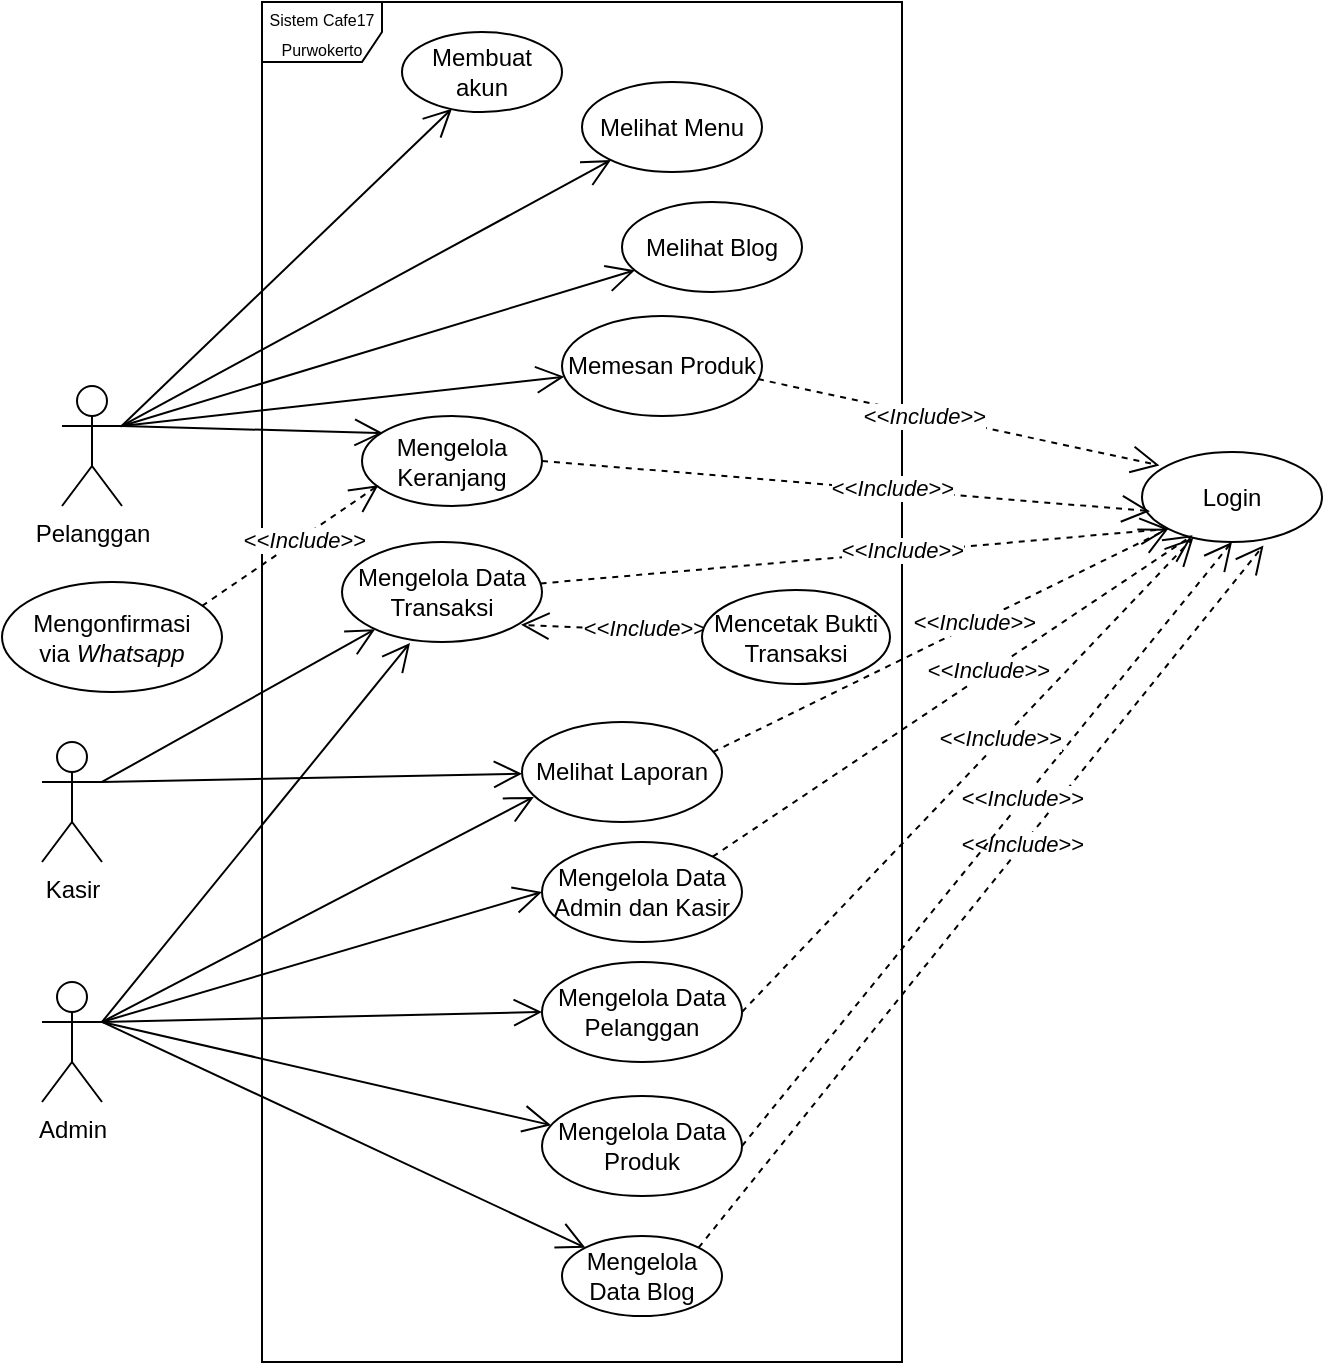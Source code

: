<mxfile version="16.0.0" type="github" pages="2">
  <diagram id="j0XH334-E_OCAcwZl6di" name="Usecase">
    <mxGraphModel dx="868" dy="472" grid="1" gridSize="10" guides="1" tooltips="1" connect="1" arrows="1" fold="1" page="0" pageScale="1" pageWidth="827" pageHeight="1169" math="0" shadow="0">
      <root>
        <mxCell id="rBiiECS7z7tVnE24ZR0C-0" />
        <mxCell id="rBiiECS7z7tVnE24ZR0C-1" parent="rBiiECS7z7tVnE24ZR0C-0" />
        <mxCell id="rBiiECS7z7tVnE24ZR0C-6" value="&lt;font style=&quot;font-size: 8px&quot;&gt;Sistem Cafe17 Purwokerto&lt;/font&gt;" style="shape=umlFrame;whiteSpace=wrap;html=1;" parent="rBiiECS7z7tVnE24ZR0C-1" vertex="1">
          <mxGeometry x="250" y="200" width="320" height="680" as="geometry" />
        </mxCell>
        <mxCell id="rBiiECS7z7tVnE24ZR0C-2" value="Login" style="ellipse;whiteSpace=wrap;html=1;" parent="rBiiECS7z7tVnE24ZR0C-1" vertex="1">
          <mxGeometry x="690" y="425" width="90" height="45" as="geometry" />
        </mxCell>
        <mxCell id="rBiiECS7z7tVnE24ZR0C-3" value="Kasir" style="shape=umlActor;verticalLabelPosition=bottom;verticalAlign=top;html=1;" parent="rBiiECS7z7tVnE24ZR0C-1" vertex="1">
          <mxGeometry x="140" y="570" width="30" height="60" as="geometry" />
        </mxCell>
        <mxCell id="rBiiECS7z7tVnE24ZR0C-5" value="Pelanggan" style="shape=umlActor;verticalLabelPosition=bottom;verticalAlign=top;html=1;" parent="rBiiECS7z7tVnE24ZR0C-1" vertex="1">
          <mxGeometry x="150" y="392" width="30" height="60" as="geometry" />
        </mxCell>
        <mxCell id="rBiiECS7z7tVnE24ZR0C-9" value="Melihat Blog" style="ellipse;whiteSpace=wrap;html=1;" parent="rBiiECS7z7tVnE24ZR0C-1" vertex="1">
          <mxGeometry x="430" y="300" width="90" height="45" as="geometry" />
        </mxCell>
        <mxCell id="rBiiECS7z7tVnE24ZR0C-10" value="Memesan Produk" style="ellipse;whiteSpace=wrap;html=1;" parent="rBiiECS7z7tVnE24ZR0C-1" vertex="1">
          <mxGeometry x="400" y="357" width="100" height="50" as="geometry" />
        </mxCell>
        <mxCell id="rBiiECS7z7tVnE24ZR0C-11" value="Mengelola Keranjang" style="ellipse;whiteSpace=wrap;html=1;" parent="rBiiECS7z7tVnE24ZR0C-1" vertex="1">
          <mxGeometry x="300" y="407" width="90" height="45" as="geometry" />
        </mxCell>
        <mxCell id="rBiiECS7z7tVnE24ZR0C-12" value="Melihat Menu" style="ellipse;whiteSpace=wrap;html=1;" parent="rBiiECS7z7tVnE24ZR0C-1" vertex="1">
          <mxGeometry x="410" y="240" width="90" height="45" as="geometry" />
        </mxCell>
        <mxCell id="rBiiECS7z7tVnE24ZR0C-33" value="" style="endArrow=open;endSize=12;html=1;rounded=0;strokeColor=default;exitX=0.975;exitY=0.339;exitDx=0;exitDy=0;exitPerimeter=0;" parent="rBiiECS7z7tVnE24ZR0C-1" source="rBiiECS7z7tVnE24ZR0C-5" target="rBiiECS7z7tVnE24ZR0C-12" edge="1">
          <mxGeometry width="160" relative="1" as="geometry">
            <mxPoint x="180" y="410" as="sourcePoint" />
            <mxPoint x="339.947" y="313.704" as="targetPoint" />
          </mxGeometry>
        </mxCell>
        <mxCell id="rBiiECS7z7tVnE24ZR0C-34" value="" style="endArrow=open;endSize=12;html=1;rounded=0;strokeColor=default;exitX=1;exitY=0.333;exitDx=0;exitDy=0;exitPerimeter=0;" parent="rBiiECS7z7tVnE24ZR0C-1" source="rBiiECS7z7tVnE24ZR0C-5" target="rBiiECS7z7tVnE24ZR0C-9" edge="1">
          <mxGeometry width="160" relative="1" as="geometry">
            <mxPoint x="189.25" y="422.34" as="sourcePoint" />
            <mxPoint x="310.177" y="385.174" as="targetPoint" />
          </mxGeometry>
        </mxCell>
        <mxCell id="rBiiECS7z7tVnE24ZR0C-35" value="" style="endArrow=open;endSize=12;html=1;rounded=0;strokeColor=default;dashed=1;entryX=0.097;entryY=0.149;entryDx=0;entryDy=0;entryPerimeter=0;exitX=0.98;exitY=0.631;exitDx=0;exitDy=0;exitPerimeter=0;" parent="rBiiECS7z7tVnE24ZR0C-1" source="rBiiECS7z7tVnE24ZR0C-10" target="rBiiECS7z7tVnE24ZR0C-2" edge="1">
          <mxGeometry width="160" relative="1" as="geometry">
            <mxPoint x="190" y="455" as="sourcePoint" />
            <mxPoint x="311.929" y="469.839" as="targetPoint" />
            <Array as="points" />
          </mxGeometry>
        </mxCell>
        <mxCell id="rBiiECS7z7tVnE24ZR0C-39" value="&amp;lt;&amp;lt;&lt;i&gt;Include&lt;/i&gt;&amp;gt;&amp;gt;" style="edgeLabel;html=1;align=center;verticalAlign=middle;resizable=0;points=[];" parent="rBiiECS7z7tVnE24ZR0C-35" vertex="1" connectable="0">
          <mxGeometry x="-0.177" relative="1" as="geometry">
            <mxPoint as="offset" />
          </mxGeometry>
        </mxCell>
        <mxCell id="rBiiECS7z7tVnE24ZR0C-38" value="" style="endArrow=open;endSize=12;html=1;rounded=0;strokeColor=default;dashed=1;exitX=1;exitY=0.5;exitDx=0;exitDy=0;entryX=0.044;entryY=0.657;entryDx=0;entryDy=0;entryPerimeter=0;" parent="rBiiECS7z7tVnE24ZR0C-1" source="rBiiECS7z7tVnE24ZR0C-11" target="rBiiECS7z7tVnE24ZR0C-2" edge="1">
          <mxGeometry width="160" relative="1" as="geometry">
            <mxPoint x="501.58" y="517.66" as="sourcePoint" />
            <mxPoint x="440.13" y="551.04" as="targetPoint" />
            <Array as="points" />
          </mxGeometry>
        </mxCell>
        <mxCell id="rBiiECS7z7tVnE24ZR0C-40" value="&amp;lt;&amp;lt;&lt;i&gt;Include&lt;/i&gt;&amp;gt;&amp;gt;" style="edgeLabel;html=1;align=center;verticalAlign=middle;resizable=0;points=[];" parent="rBiiECS7z7tVnE24ZR0C-38" vertex="1" connectable="0">
          <mxGeometry x="0.15" y="1" relative="1" as="geometry">
            <mxPoint as="offset" />
          </mxGeometry>
        </mxCell>
        <mxCell id="rBiiECS7z7tVnE24ZR0C-41" value="" style="endArrow=open;endSize=12;html=1;rounded=0;strokeColor=default;exitX=1;exitY=0.333;exitDx=0;exitDy=0;exitPerimeter=0;" parent="rBiiECS7z7tVnE24ZR0C-1" source="rBiiECS7z7tVnE24ZR0C-5" target="rBiiECS7z7tVnE24ZR0C-10" edge="1">
          <mxGeometry width="160" relative="1" as="geometry">
            <mxPoint x="180" y="410" as="sourcePoint" />
            <mxPoint x="323.68" y="451.088" as="targetPoint" />
          </mxGeometry>
        </mxCell>
        <mxCell id="rBiiECS7z7tVnE24ZR0C-42" value="" style="endArrow=open;endSize=12;html=1;rounded=0;strokeColor=default;exitX=1;exitY=0.333;exitDx=0;exitDy=0;exitPerimeter=0;entryX=0.116;entryY=0.19;entryDx=0;entryDy=0;entryPerimeter=0;" parent="rBiiECS7z7tVnE24ZR0C-1" source="rBiiECS7z7tVnE24ZR0C-5" target="rBiiECS7z7tVnE24ZR0C-11" edge="1">
          <mxGeometry width="160" relative="1" as="geometry">
            <mxPoint x="190" y="422" as="sourcePoint" />
            <mxPoint x="480.303" y="408.253" as="targetPoint" />
          </mxGeometry>
        </mxCell>
        <mxCell id="rBiiECS7z7tVnE24ZR0C-45" value="Membuat akun" style="ellipse;whiteSpace=wrap;html=1;" parent="rBiiECS7z7tVnE24ZR0C-1" vertex="1">
          <mxGeometry x="320" y="215" width="80" height="40" as="geometry" />
        </mxCell>
        <mxCell id="rBiiECS7z7tVnE24ZR0C-46" value="" style="endArrow=open;endSize=12;html=1;rounded=0;strokeColor=default;entryX=0.312;entryY=0.958;entryDx=0;entryDy=0;entryPerimeter=0;exitX=0.993;exitY=0.334;exitDx=0;exitDy=0;exitPerimeter=0;" parent="rBiiECS7z7tVnE24ZR0C-1" source="rBiiECS7z7tVnE24ZR0C-5" target="rBiiECS7z7tVnE24ZR0C-45" edge="1">
          <mxGeometry width="160" relative="1" as="geometry">
            <mxPoint x="180" y="410" as="sourcePoint" />
            <mxPoint x="437.315" y="315.44" as="targetPoint" />
          </mxGeometry>
        </mxCell>
        <mxCell id="rBiiECS7z7tVnE24ZR0C-48" value="Mengonfirmasi via&amp;nbsp;&lt;i&gt;Whatsapp&lt;/i&gt;" style="ellipse;whiteSpace=wrap;html=1;" parent="rBiiECS7z7tVnE24ZR0C-1" vertex="1">
          <mxGeometry x="120" y="490" width="110" height="55" as="geometry" />
        </mxCell>
        <mxCell id="rBiiECS7z7tVnE24ZR0C-49" value="" style="endArrow=open;endSize=12;html=1;rounded=0;strokeColor=default;exitX=0.909;exitY=0.218;exitDx=0;exitDy=0;exitPerimeter=0;dashed=1;entryX=0.091;entryY=0.77;entryDx=0;entryDy=0;entryPerimeter=0;" parent="rBiiECS7z7tVnE24ZR0C-1" source="rBiiECS7z7tVnE24ZR0C-48" target="rBiiECS7z7tVnE24ZR0C-11" edge="1">
          <mxGeometry width="160" relative="1" as="geometry">
            <mxPoint x="509.95" y="448.98" as="sourcePoint" />
            <mxPoint x="497.92" y="513.925" as="targetPoint" />
          </mxGeometry>
        </mxCell>
        <mxCell id="rBiiECS7z7tVnE24ZR0C-73" value="&amp;lt;&amp;lt;&lt;i&gt;Include&lt;/i&gt;&amp;gt;&amp;gt;" style="edgeLabel;html=1;align=center;verticalAlign=middle;resizable=0;points=[];" parent="rBiiECS7z7tVnE24ZR0C-49" vertex="1" connectable="0">
          <mxGeometry x="0.133" y="-1" relative="1" as="geometry">
            <mxPoint as="offset" />
          </mxGeometry>
        </mxCell>
        <mxCell id="rBiiECS7z7tVnE24ZR0C-53" value="Mengelola Data Transaksi" style="ellipse;whiteSpace=wrap;html=1;" parent="rBiiECS7z7tVnE24ZR0C-1" vertex="1">
          <mxGeometry x="290" y="470" width="100" height="50" as="geometry" />
        </mxCell>
        <mxCell id="rBiiECS7z7tVnE24ZR0C-59" value="" style="endArrow=open;endSize=12;html=1;rounded=0;strokeColor=default;dashed=1;entryX=0;entryY=1;entryDx=0;entryDy=0;" parent="rBiiECS7z7tVnE24ZR0C-1" source="rBiiECS7z7tVnE24ZR0C-53" target="rBiiECS7z7tVnE24ZR0C-2" edge="1">
          <mxGeometry width="160" relative="1" as="geometry">
            <mxPoint x="420" y="497.5" as="sourcePoint" />
            <mxPoint x="603.96" y="446.565" as="targetPoint" />
            <Array as="points" />
          </mxGeometry>
        </mxCell>
        <mxCell id="rBiiECS7z7tVnE24ZR0C-60" value="&amp;lt;&amp;lt;&lt;i&gt;Include&lt;/i&gt;&amp;gt;&amp;gt;" style="edgeLabel;html=1;align=center;verticalAlign=middle;resizable=0;points=[];" parent="rBiiECS7z7tVnE24ZR0C-59" vertex="1" connectable="0">
          <mxGeometry x="0.15" y="1" relative="1" as="geometry">
            <mxPoint as="offset" />
          </mxGeometry>
        </mxCell>
        <mxCell id="rBiiECS7z7tVnE24ZR0C-62" value="" style="endArrow=open;endSize=12;html=1;rounded=0;strokeColor=default;dashed=1;entryX=0.895;entryY=0.828;entryDx=0;entryDy=0;entryPerimeter=0;" parent="rBiiECS7z7tVnE24ZR0C-1" source="rBiiECS7z7tVnE24ZR0C-57" target="rBiiECS7z7tVnE24ZR0C-53" edge="1">
          <mxGeometry width="160" relative="1" as="geometry">
            <mxPoint x="190" y="422" as="sourcePoint" />
            <mxPoint x="322.76" y="480.45" as="targetPoint" />
          </mxGeometry>
        </mxCell>
        <mxCell id="rBiiECS7z7tVnE24ZR0C-70" value="&amp;lt;&amp;lt;&lt;i&gt;Include&lt;/i&gt;&amp;gt;&amp;gt;" style="edgeLabel;html=1;align=center;verticalAlign=middle;resizable=0;points=[];" parent="rBiiECS7z7tVnE24ZR0C-62" vertex="1" connectable="0">
          <mxGeometry x="-0.339" y="-1" relative="1" as="geometry">
            <mxPoint as="offset" />
          </mxGeometry>
        </mxCell>
        <mxCell id="rBiiECS7z7tVnE24ZR0C-65" value="Melihat Laporan" style="ellipse;whiteSpace=wrap;html=1;" parent="rBiiECS7z7tVnE24ZR0C-1" vertex="1">
          <mxGeometry x="380" y="560" width="100" height="50" as="geometry" />
        </mxCell>
        <mxCell id="rBiiECS7z7tVnE24ZR0C-66" value="" style="endArrow=open;endSize=12;html=1;rounded=0;strokeColor=default;exitX=1;exitY=0.333;exitDx=0;exitDy=0;exitPerimeter=0;" parent="rBiiECS7z7tVnE24ZR0C-1" source="rBiiECS7z7tVnE24ZR0C-3" target="rBiiECS7z7tVnE24ZR0C-53" edge="1">
          <mxGeometry width="160" relative="1" as="geometry">
            <mxPoint x="600" y="580" as="sourcePoint" />
            <mxPoint x="432.215" y="637.396" as="targetPoint" />
          </mxGeometry>
        </mxCell>
        <mxCell id="rBiiECS7z7tVnE24ZR0C-67" value="" style="endArrow=open;endSize=12;html=1;rounded=0;strokeColor=default;dashed=1;entryX=0;entryY=1;entryDx=0;entryDy=0;exitX=0.954;exitY=0.301;exitDx=0;exitDy=0;exitPerimeter=0;" parent="rBiiECS7z7tVnE24ZR0C-1" source="rBiiECS7z7tVnE24ZR0C-65" target="rBiiECS7z7tVnE24ZR0C-2" edge="1">
          <mxGeometry width="160" relative="1" as="geometry">
            <mxPoint x="427.79" y="634.34" as="sourcePoint" />
            <mxPoint x="613.18" y="455.41" as="targetPoint" />
            <Array as="points" />
          </mxGeometry>
        </mxCell>
        <mxCell id="rBiiECS7z7tVnE24ZR0C-68" value="&amp;lt;&amp;lt;&lt;i&gt;Include&lt;/i&gt;&amp;gt;&amp;gt;" style="edgeLabel;html=1;align=center;verticalAlign=middle;resizable=0;points=[];" parent="rBiiECS7z7tVnE24ZR0C-67" vertex="1" connectable="0">
          <mxGeometry x="0.15" y="1" relative="1" as="geometry">
            <mxPoint as="offset" />
          </mxGeometry>
        </mxCell>
        <mxCell id="rBiiECS7z7tVnE24ZR0C-71" value="Admin" style="shape=umlActor;verticalLabelPosition=bottom;verticalAlign=top;html=1;" parent="rBiiECS7z7tVnE24ZR0C-1" vertex="1">
          <mxGeometry x="140" y="690" width="30" height="60" as="geometry" />
        </mxCell>
        <mxCell id="rBiiECS7z7tVnE24ZR0C-74" value="Mengelola Data Blog" style="ellipse;whiteSpace=wrap;html=1;" parent="rBiiECS7z7tVnE24ZR0C-1" vertex="1">
          <mxGeometry x="400" y="817" width="80" height="40" as="geometry" />
        </mxCell>
        <mxCell id="rBiiECS7z7tVnE24ZR0C-75" value="Mengelola Data Admin dan Kasir" style="ellipse;whiteSpace=wrap;html=1;" parent="rBiiECS7z7tVnE24ZR0C-1" vertex="1">
          <mxGeometry x="390" y="620" width="100" height="50" as="geometry" />
        </mxCell>
        <mxCell id="rBiiECS7z7tVnE24ZR0C-76" value="Mengelola Data Produk" style="ellipse;whiteSpace=wrap;html=1;" parent="rBiiECS7z7tVnE24ZR0C-1" vertex="1">
          <mxGeometry x="390" y="747" width="100" height="50" as="geometry" />
        </mxCell>
        <mxCell id="rBiiECS7z7tVnE24ZR0C-77" value="" style="endArrow=open;endSize=12;html=1;rounded=0;strokeColor=default;exitX=1;exitY=0.333;exitDx=0;exitDy=0;exitPerimeter=0;entryX=0.34;entryY=1.01;entryDx=0;entryDy=0;entryPerimeter=0;" parent="rBiiECS7z7tVnE24ZR0C-1" source="rBiiECS7z7tVnE24ZR0C-71" target="rBiiECS7z7tVnE24ZR0C-53" edge="1">
          <mxGeometry width="160" relative="1" as="geometry">
            <mxPoint x="180" y="600" as="sourcePoint" />
            <mxPoint x="390" y="470" as="targetPoint" />
          </mxGeometry>
        </mxCell>
        <mxCell id="rBiiECS7z7tVnE24ZR0C-78" value="" style="endArrow=open;endSize=12;html=1;rounded=0;strokeColor=default;exitX=1;exitY=0.333;exitDx=0;exitDy=0;exitPerimeter=0;entryX=0.059;entryY=0.749;entryDx=0;entryDy=0;entryPerimeter=0;" parent="rBiiECS7z7tVnE24ZR0C-1" source="rBiiECS7z7tVnE24ZR0C-71" target="rBiiECS7z7tVnE24ZR0C-65" edge="1">
          <mxGeometry width="160" relative="1" as="geometry">
            <mxPoint x="180" y="720" as="sourcePoint" />
            <mxPoint x="400" y="480" as="targetPoint" />
          </mxGeometry>
        </mxCell>
        <mxCell id="rBiiECS7z7tVnE24ZR0C-79" value="" style="endArrow=open;endSize=12;html=1;rounded=0;strokeColor=default;exitX=1;exitY=0.333;exitDx=0;exitDy=0;exitPerimeter=0;entryX=0;entryY=0.5;entryDx=0;entryDy=0;" parent="rBiiECS7z7tVnE24ZR0C-1" source="rBiiECS7z7tVnE24ZR0C-71" target="rBiiECS7z7tVnE24ZR0C-75" edge="1">
          <mxGeometry width="160" relative="1" as="geometry">
            <mxPoint x="180" y="720" as="sourcePoint" />
            <mxPoint x="345.9" y="622.45" as="targetPoint" />
          </mxGeometry>
        </mxCell>
        <mxCell id="rBiiECS7z7tVnE24ZR0C-80" value="" style="endArrow=open;endSize=12;html=1;rounded=0;strokeColor=default;exitX=1;exitY=0.333;exitDx=0;exitDy=0;exitPerimeter=0;entryX=0;entryY=0;entryDx=0;entryDy=0;" parent="rBiiECS7z7tVnE24ZR0C-1" source="rBiiECS7z7tVnE24ZR0C-71" target="rBiiECS7z7tVnE24ZR0C-74" edge="1">
          <mxGeometry width="160" relative="1" as="geometry">
            <mxPoint x="180" y="720" as="sourcePoint" />
            <mxPoint x="424" y="665" as="targetPoint" />
          </mxGeometry>
        </mxCell>
        <mxCell id="rBiiECS7z7tVnE24ZR0C-81" value="" style="endArrow=open;endSize=12;html=1;rounded=0;strokeColor=default;" parent="rBiiECS7z7tVnE24ZR0C-1" target="rBiiECS7z7tVnE24ZR0C-76" edge="1">
          <mxGeometry width="160" relative="1" as="geometry">
            <mxPoint x="170" y="710" as="sourcePoint" />
            <mxPoint x="404.476" y="712.407" as="targetPoint" />
          </mxGeometry>
        </mxCell>
        <mxCell id="rBiiECS7z7tVnE24ZR0C-57" value="Mencetak Bukti Transaksi" style="ellipse;whiteSpace=wrap;html=1;" parent="rBiiECS7z7tVnE24ZR0C-1" vertex="1">
          <mxGeometry x="470" y="494" width="94" height="47" as="geometry" />
        </mxCell>
        <mxCell id="rBiiECS7z7tVnE24ZR0C-83" value="" style="endArrow=open;endSize=12;html=1;rounded=0;strokeColor=default;exitX=1;exitY=0.333;exitDx=0;exitDy=0;exitPerimeter=0;" parent="rBiiECS7z7tVnE24ZR0C-1" source="rBiiECS7z7tVnE24ZR0C-3" target="rBiiECS7z7tVnE24ZR0C-65" edge="1">
          <mxGeometry width="160" relative="1" as="geometry">
            <mxPoint x="180" y="600" as="sourcePoint" />
            <mxPoint x="316.664" y="523.633" as="targetPoint" />
          </mxGeometry>
        </mxCell>
        <mxCell id="rBiiECS7z7tVnE24ZR0C-84" value="" style="endArrow=open;endSize=12;html=1;rounded=0;strokeColor=default;dashed=1;entryX=0.281;entryY=0.926;entryDx=0;entryDy=0;exitX=1;exitY=0;exitDx=0;exitDy=0;entryPerimeter=0;" parent="rBiiECS7z7tVnE24ZR0C-1" source="rBiiECS7z7tVnE24ZR0C-75" target="rBiiECS7z7tVnE24ZR0C-2" edge="1">
          <mxGeometry width="160" relative="1" as="geometry">
            <mxPoint x="510.4" y="595.05" as="sourcePoint" />
            <mxPoint x="613.18" y="455.41" as="targetPoint" />
            <Array as="points" />
          </mxGeometry>
        </mxCell>
        <mxCell id="rBiiECS7z7tVnE24ZR0C-85" value="&amp;lt;&amp;lt;&lt;i&gt;Include&lt;/i&gt;&amp;gt;&amp;gt;" style="edgeLabel;html=1;align=center;verticalAlign=middle;resizable=0;points=[];" parent="rBiiECS7z7tVnE24ZR0C-84" vertex="1" connectable="0">
          <mxGeometry x="0.15" y="1" relative="1" as="geometry">
            <mxPoint as="offset" />
          </mxGeometry>
        </mxCell>
        <mxCell id="rBiiECS7z7tVnE24ZR0C-86" value="" style="endArrow=open;endSize=12;html=1;rounded=0;strokeColor=default;dashed=1;entryX=0.675;entryY=1.038;entryDx=0;entryDy=0;exitX=1;exitY=0;exitDx=0;exitDy=0;entryPerimeter=0;" parent="rBiiECS7z7tVnE24ZR0C-1" source="rBiiECS7z7tVnE24ZR0C-74" target="rBiiECS7z7tVnE24ZR0C-2" edge="1">
          <mxGeometry width="160" relative="1" as="geometry">
            <mxPoint x="524" y="665" as="sourcePoint" />
            <mxPoint x="623.18" y="465.41" as="targetPoint" />
            <Array as="points" />
          </mxGeometry>
        </mxCell>
        <mxCell id="rBiiECS7z7tVnE24ZR0C-87" value="&amp;lt;&amp;lt;&lt;i&gt;Include&lt;/i&gt;&amp;gt;&amp;gt;" style="edgeLabel;html=1;align=center;verticalAlign=middle;resizable=0;points=[];" parent="rBiiECS7z7tVnE24ZR0C-86" vertex="1" connectable="0">
          <mxGeometry x="0.15" y="1" relative="1" as="geometry">
            <mxPoint as="offset" />
          </mxGeometry>
        </mxCell>
        <mxCell id="rBiiECS7z7tVnE24ZR0C-88" value="" style="endArrow=open;endSize=12;html=1;rounded=0;strokeColor=default;dashed=1;entryX=0.5;entryY=1;entryDx=0;entryDy=0;exitX=1;exitY=0.5;exitDx=0;exitDy=0;" parent="rBiiECS7z7tVnE24ZR0C-1" source="rBiiECS7z7tVnE24ZR0C-76" target="rBiiECS7z7tVnE24ZR0C-2" edge="1">
          <mxGeometry width="160" relative="1" as="geometry">
            <mxPoint x="515.0" y="717.5" as="sourcePoint" />
            <mxPoint x="758.32" y="478.335" as="targetPoint" />
            <Array as="points" />
          </mxGeometry>
        </mxCell>
        <mxCell id="rBiiECS7z7tVnE24ZR0C-89" value="&amp;lt;&amp;lt;&lt;i&gt;Include&lt;/i&gt;&amp;gt;&amp;gt;" style="edgeLabel;html=1;align=center;verticalAlign=middle;resizable=0;points=[];" parent="rBiiECS7z7tVnE24ZR0C-88" vertex="1" connectable="0">
          <mxGeometry x="0.15" y="1" relative="1" as="geometry">
            <mxPoint as="offset" />
          </mxGeometry>
        </mxCell>
        <mxCell id="rBiiECS7z7tVnE24ZR0C-90" value="Mengelola Data Pelanggan" style="ellipse;whiteSpace=wrap;html=1;" parent="rBiiECS7z7tVnE24ZR0C-1" vertex="1">
          <mxGeometry x="390" y="680" width="100" height="50" as="geometry" />
        </mxCell>
        <mxCell id="rBiiECS7z7tVnE24ZR0C-94" value="" style="endArrow=open;endSize=12;html=1;rounded=0;strokeColor=default;dashed=1;exitX=1;exitY=0.5;exitDx=0;exitDy=0;" parent="rBiiECS7z7tVnE24ZR0C-1" source="rBiiECS7z7tVnE24ZR0C-90" target="rBiiECS7z7tVnE24ZR0C-2" edge="1">
          <mxGeometry width="160" relative="1" as="geometry">
            <mxPoint x="510" y="765" as="sourcePoint" />
            <mxPoint x="762.73" y="478.425" as="targetPoint" />
            <Array as="points" />
          </mxGeometry>
        </mxCell>
        <mxCell id="rBiiECS7z7tVnE24ZR0C-95" value="&amp;lt;&amp;lt;&lt;i&gt;Include&lt;/i&gt;&amp;gt;&amp;gt;" style="edgeLabel;html=1;align=center;verticalAlign=middle;resizable=0;points=[];" parent="rBiiECS7z7tVnE24ZR0C-94" vertex="1" connectable="0">
          <mxGeometry x="0.15" y="1" relative="1" as="geometry">
            <mxPoint as="offset" />
          </mxGeometry>
        </mxCell>
        <mxCell id="6-1zTbqOGNAhqkhPrihs-5" value="" style="endArrow=open;endSize=12;html=1;rounded=0;strokeColor=default;entryX=0;entryY=0.5;entryDx=0;entryDy=0;" edge="1" parent="rBiiECS7z7tVnE24ZR0C-1" target="rBiiECS7z7tVnE24ZR0C-90">
          <mxGeometry width="160" relative="1" as="geometry">
            <mxPoint x="170" y="710" as="sourcePoint" />
            <mxPoint x="400" y="655" as="targetPoint" />
          </mxGeometry>
        </mxCell>
      </root>
    </mxGraphModel>
  </diagram>
  <diagram id="v6UqELGrU9g84Zir3722" name="Page-2">
    <mxGraphModel dx="868" dy="472" grid="1" gridSize="10" guides="1" tooltips="1" connect="1" arrows="1" fold="1" page="1" pageScale="1" pageWidth="850" pageHeight="1100" math="0" shadow="0">
      <root>
        <mxCell id="un0A6GSOPfImpLD6TJl8-0" />
        <mxCell id="un0A6GSOPfImpLD6TJl8-1" parent="un0A6GSOPfImpLD6TJl8-0" />
        <mxCell id="un0A6GSOPfImpLD6TJl8-2" value="Melihat Menu Makanan" style="swimlane;childLayout=stackLayout;resizeParent=1;resizeParentMax=0;startSize=20;" parent="un0A6GSOPfImpLD6TJl8-1" vertex="1">
          <mxGeometry x="280" width="460" height="480" as="geometry" />
        </mxCell>
        <mxCell id="un0A6GSOPfImpLD6TJl8-3" value="Pelanggan" style="swimlane;startSize=20;" parent="un0A6GSOPfImpLD6TJl8-2" vertex="1">
          <mxGeometry y="20" width="170" height="460" as="geometry" />
        </mxCell>
        <mxCell id="lN7Rc28YmzoVXG30P-OV-11" style="edgeStyle=orthogonalEdgeStyle;rounded=0;orthogonalLoop=1;jettySize=auto;html=1;entryX=0.5;entryY=0;entryDx=0;entryDy=0;" parent="un0A6GSOPfImpLD6TJl8-3" source="un0A6GSOPfImpLD6TJl8-6" target="lN7Rc28YmzoVXG30P-OV-1" edge="1">
          <mxGeometry relative="1" as="geometry" />
        </mxCell>
        <mxCell id="un0A6GSOPfImpLD6TJl8-6" value="" style="ellipse;html=1;shape=endState;fillColor=#000000;strokeColor=#000000;strokeWidth=4;" parent="un0A6GSOPfImpLD6TJl8-3" vertex="1">
          <mxGeometry x="70" y="40" width="30" height="30" as="geometry" />
        </mxCell>
        <mxCell id="lN7Rc28YmzoVXG30P-OV-1" value="Masukan Username dan Password" style="rounded=1;whiteSpace=wrap;html=1;" parent="un0A6GSOPfImpLD6TJl8-3" vertex="1">
          <mxGeometry x="36.25" y="100" width="97.5" height="60" as="geometry" />
        </mxCell>
        <mxCell id="lN7Rc28YmzoVXG30P-OV-19" value="Masuk ke Menu Makanan" style="rounded=1;whiteSpace=wrap;html=1;" parent="un0A6GSOPfImpLD6TJl8-3" vertex="1">
          <mxGeometry x="40" y="210" width="110" height="40" as="geometry" />
        </mxCell>
        <mxCell id="un0A6GSOPfImpLD6TJl8-4" value="Sistem" style="swimlane;startSize=20;" parent="un0A6GSOPfImpLD6TJl8-2" vertex="1">
          <mxGeometry x="170" y="20" width="160" height="460" as="geometry" />
        </mxCell>
        <mxCell id="lN7Rc28YmzoVXG30P-OV-3" value="Memperoses Username dan Password&amp;nbsp;&amp;nbsp;" style="rounded=1;whiteSpace=wrap;html=1;" parent="un0A6GSOPfImpLD6TJl8-4" vertex="1">
          <mxGeometry x="30" y="110" width="110" height="40" as="geometry" />
        </mxCell>
        <mxCell id="lN7Rc28YmzoVXG30P-OV-0" value="Menampilkan Beranda" style="rounded=1;whiteSpace=wrap;html=1;" parent="un0A6GSOPfImpLD6TJl8-4" vertex="1">
          <mxGeometry x="30" y="215" width="100" height="30" as="geometry" />
        </mxCell>
        <mxCell id="lN7Rc28YmzoVXG30P-OV-21" value="Menampilkan Form Pencarian Menu Makanan" style="rounded=1;whiteSpace=wrap;html=1;" parent="un0A6GSOPfImpLD6TJl8-4" vertex="1">
          <mxGeometry x="20" y="270" width="120" height="50" as="geometry" />
        </mxCell>
        <mxCell id="un0A6GSOPfImpLD6TJl8-5" value="Database" style="swimlane;startSize=20;" parent="un0A6GSOPfImpLD6TJl8-2" vertex="1">
          <mxGeometry x="330" y="20" width="130" height="460" as="geometry" />
        </mxCell>
        <mxCell id="lN7Rc28YmzoVXG30P-OV-7" value="" style="rhombus;whiteSpace=wrap;html=1;" parent="un0A6GSOPfImpLD6TJl8-5" vertex="1">
          <mxGeometry x="37" y="160" width="56" height="50" as="geometry" />
        </mxCell>
        <mxCell id="lN7Rc28YmzoVXG30P-OV-15" value="&lt;font style=&quot;font-size: 10px&quot;&gt;Validasi&lt;/font&gt;" style="text;html=1;align=center;verticalAlign=middle;resizable=0;points=[];autosize=1;strokeColor=none;fillColor=none;" parent="un0A6GSOPfImpLD6TJl8-5" vertex="1">
          <mxGeometry x="75" y="190" width="50" height="20" as="geometry" />
        </mxCell>
        <mxCell id="lN7Rc28YmzoVXG30P-OV-8" style="edgeStyle=orthogonalEdgeStyle;rounded=0;orthogonalLoop=1;jettySize=auto;html=1;entryX=0.5;entryY=0;entryDx=0;entryDy=0;" parent="un0A6GSOPfImpLD6TJl8-2" source="lN7Rc28YmzoVXG30P-OV-3" target="lN7Rc28YmzoVXG30P-OV-7" edge="1">
          <mxGeometry relative="1" as="geometry" />
        </mxCell>
        <mxCell id="lN7Rc28YmzoVXG30P-OV-10" style="edgeStyle=orthogonalEdgeStyle;rounded=0;orthogonalLoop=1;jettySize=auto;html=1;entryX=0;entryY=0.5;entryDx=0;entryDy=0;" parent="un0A6GSOPfImpLD6TJl8-2" source="lN7Rc28YmzoVXG30P-OV-1" target="lN7Rc28YmzoVXG30P-OV-3" edge="1">
          <mxGeometry relative="1" as="geometry" />
        </mxCell>
        <mxCell id="lN7Rc28YmzoVXG30P-OV-13" style="edgeStyle=orthogonalEdgeStyle;rounded=0;orthogonalLoop=1;jettySize=auto;html=1;entryX=1;entryY=0.5;entryDx=0;entryDy=0;" parent="un0A6GSOPfImpLD6TJl8-2" source="lN7Rc28YmzoVXG30P-OV-7" target="lN7Rc28YmzoVXG30P-OV-0" edge="1">
          <mxGeometry relative="1" as="geometry">
            <Array as="points">
              <mxPoint x="395" y="250" />
            </Array>
          </mxGeometry>
        </mxCell>
        <mxCell id="lN7Rc28YmzoVXG30P-OV-14" value="Ya" style="edgeLabel;html=1;align=center;verticalAlign=middle;resizable=0;points=[];" parent="lN7Rc28YmzoVXG30P-OV-13" vertex="1" connectable="0">
          <mxGeometry x="-0.054" y="1" relative="1" as="geometry">
            <mxPoint as="offset" />
          </mxGeometry>
        </mxCell>
        <mxCell id="lN7Rc28YmzoVXG30P-OV-16" style="edgeStyle=orthogonalEdgeStyle;rounded=0;orthogonalLoop=1;jettySize=auto;html=1;entryX=0.5;entryY=1;entryDx=0;entryDy=0;fontSize=10;" parent="un0A6GSOPfImpLD6TJl8-2" source="lN7Rc28YmzoVXG30P-OV-7" target="lN7Rc28YmzoVXG30P-OV-1" edge="1">
          <mxGeometry relative="1" as="geometry" />
        </mxCell>
        <mxCell id="lN7Rc28YmzoVXG30P-OV-17" value="Tidak" style="edgeLabel;html=1;align=center;verticalAlign=middle;resizable=0;points=[];fontSize=10;" parent="lN7Rc28YmzoVXG30P-OV-16" vertex="1" connectable="0">
          <mxGeometry x="-0.186" y="-2" relative="1" as="geometry">
            <mxPoint as="offset" />
          </mxGeometry>
        </mxCell>
        <mxCell id="lN7Rc28YmzoVXG30P-OV-20" style="edgeStyle=orthogonalEdgeStyle;rounded=0;orthogonalLoop=1;jettySize=auto;html=1;fontSize=10;entryX=0;entryY=0.5;entryDx=0;entryDy=0;" parent="un0A6GSOPfImpLD6TJl8-2" source="lN7Rc28YmzoVXG30P-OV-19" target="lN7Rc28YmzoVXG30P-OV-21" edge="1">
          <mxGeometry relative="1" as="geometry">
            <mxPoint x="95" y="320" as="targetPoint" />
            <Array as="points">
              <mxPoint x="95" y="315" />
            </Array>
          </mxGeometry>
        </mxCell>
        <mxCell id="lN7Rc28YmzoVXG30P-OV-18" style="edgeStyle=orthogonalEdgeStyle;rounded=0;orthogonalLoop=1;jettySize=auto;html=1;fontSize=10;" parent="un0A6GSOPfImpLD6TJl8-1" source="lN7Rc28YmzoVXG30P-OV-0" edge="1">
          <mxGeometry relative="1" as="geometry">
            <mxPoint x="430" y="250" as="targetPoint" />
          </mxGeometry>
        </mxCell>
      </root>
    </mxGraphModel>
  </diagram>
</mxfile>
